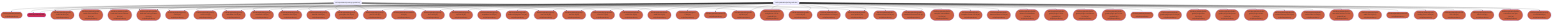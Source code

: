 graph TD
  KaScriptModule_55{{"KaScriptModule(build.gradle.kts)"}}
  KaLibraryModule_1(["KaLibraryModule(annotations-13.0.jar)<br />scriptDependency"])
  KaLibraryModule_3(["KaLibraryModule(classes.2)<br />scriptDependency"])
  KaLibraryModule_4(["KaLibraryModule(classes.3)<br />scriptDependency"])
  KaLibraryModule_5(["KaLibraryModule(classes.4)<br />scriptDependency"])
  KaLibraryModule_6(["KaLibraryModule(gradle-api-8.11.jar)<br />scriptDependency"])
  KaLibraryModule_7(["KaLibraryModule(gradle-core-8.11.jar)<br />scriptDependency"])
  KaLibraryModule_8(["KaLibraryModule(gradle-core-api-8.11.jar)<br />scriptDependency"])
  KaLibraryModule_9(["KaLibraryModule(gradle-installation-beacon-8.11.jar)<br />scriptDependency"])
  KaLibraryModule_10(["KaLibraryModule(gradle-kotlin-dsl-8.11.jar)<br />scriptDependency"])
  KaLibraryModule_11(["KaLibraryModule(gradle-kotlin-dsl-extensions-8.11.jar)<br />scriptDependency"])
  KaLibraryModule_12(["KaLibraryModule(gradle-kotlin-dsl-plugins-5.1.1.jar)<br />scriptDependency"])
  KaLibraryModule_13(["KaLibraryModule(gradle-kotlin-dsl-shared-runtime-8.11.jar)<br />scriptDependency"])
  KaLibraryModule_14(["KaLibraryModule(gradle-kotlin-dsl-tooling-models-8.11.jar)<br />scriptDependency"])
  KaLibraryModule_15(["KaLibraryModule(groovy-3.0.22.jar)<br />scriptDependency"])
  KaLibraryModule_16(["KaLibraryModule(groovy-ant-3.0.22.jar)<br />scriptDependency"])
  KaLibraryModule_17(["KaLibraryModule(groovy-astbuilder-3.0.22.jar)<br />scriptDependency"])
  KaLibraryModule_18(["KaLibraryModule(groovy-console-3.0.22.jar)<br />scriptDependency"])
  KaLibraryModule_19(["KaLibraryModule(groovy-datetime-3.0.22.jar)<br />scriptDependency"])
  KaLibraryModule_20(["KaLibraryModule(groovy-dateutil-3.0.22.jar)<br />scriptDependency"])
  KaLibraryModule_21(["KaLibraryModule(groovy-groovydoc-3.0.22.jar)<br />scriptDependency"])
  KaLibraryModule_22(["KaLibraryModule(groovy-json-3.0.22.jar)<br />scriptDependency"])
  KaLibraryModule_23(["KaLibraryModule(groovy-nio-3.0.22.jar)<br />scriptDependency"])
  KaLibraryModule_24(["KaLibraryModule(groovy-sql-3.0.22.jar)<br />scriptDependency"])
  KaLibraryModule_25(["KaLibraryModule(groovy-templates-3.0.22.jar)<br />scriptDependency"])
  KaLibraryModule_26(["KaLibraryModule(groovy-test-3.0.22.jar)<br />scriptDependency"])
  KaLibraryModule_27(["KaLibraryModule(groovy-xml-3.0.22.jar)<br />scriptDependency"])
  KaLibraryModule_28(["KaLibraryModule(gson-2.8.9.jar)<br />scriptDependency"])
  KaLibraryModule_29(["KaLibraryModule(javaparser-core-3.17.0.jar)<br />scriptDependency"])
  KaLibraryModule_30(["KaLibraryModule(kotlin-assignment-2.0.20-gradle85.jar)<br />scriptDependency"])
  KaLibraryModule_31(["KaLibraryModule(kotlin-build-statistics-2.0.20.jar)<br />scriptDependency"])
  KaLibraryModule_32(["KaLibraryModule(kotlin-build-tools-api-2.0.20.jar)<br />scriptDependency"])
  KaLibraryModule_33(["KaLibraryModule(kotlin-compiler-embeddable-2.0.20.jar)<br />scriptDependency"])
  KaLibraryModule_34(["KaLibraryModule(kotlin-compiler-runner-2.0.20.jar)<br />scriptDependency"])
  KaLibraryModule_35(["KaLibraryModule(kotlin-daemon-client-2.0.20.jar)<br />scriptDependency"])
  KaLibraryModule_36(["KaLibraryModule(kotlin-daemon-embeddable-2.0.20.jar)<br />scriptDependency"])
  KaLibraryModule_37(["KaLibraryModule(kotlin-gradle-plugin-2.0.20-gradle85.jar)<br />scriptDependency"])
  KaLibraryModule_38(["KaLibraryModule(kotlin-gradle-plugin-annotations-2.0.20.jar)<br />scriptDependency"])
  KaLibraryModule_39(["KaLibraryModule(kotlin-gradle-plugin-api-2.0.20-gradle85.jar)<br />scriptDependency"])
  KaLibraryModule_40(["KaLibraryModule(kotlin-gradle-plugin-api-2.0.20.jar)<br />scriptDependency"])
  KaLibraryModule_41(["KaLibraryModule(kotlin-gradle-plugin-idea-2.0.20.jar)<br />scriptDependency"])
  KaLibraryModule_42(["KaLibraryModule(kotlin-gradle-plugin-idea-proto-2.0.20.jar)<br />scriptDependency"])
  KaLibraryModule_43(["KaLibraryModule(kotlin-gradle-plugin-model-2.0.20.jar)<br />scriptDependency"])
  KaLibraryModule_44(["KaLibraryModule(kotlin-klib-commonizer-api-2.0.20.jar)<br />scriptDependency"])
  KaLibraryModule_45(["KaLibraryModule(kotlin-native-utils-2.0.20.jar)<br />scriptDependency"])
  KaLibraryModule_46(["KaLibraryModule(kotlin-reflect-2.0.20.jar)<br />scriptDependency"])
  KaLibraryModule_47(["KaLibraryModule(kotlin-sam-with-receiver-2.0.20-gradle85.jar)<br />scriptDependency"])
  KaLibraryModule_48(["KaLibraryModule(kotlin-stdlib-2.0.20.jar)<br />scriptDependency"])
  KaLibraryModule_49(["KaLibraryModule(kotlin-stdlib-2.0.20.jar.2)<br />scriptDependency"])
  KaLibraryModule_50(["KaLibraryModule(kotlin-tooling-core-2.0.20.jar)<br />scriptDependency"])
  KaLibraryModule_51(["KaLibraryModule(kotlin-util-io-2.0.20.jar)<br />scriptDependency"])
  KaLibraryModule_52(["KaLibraryModule(kotlin-util-klib-2.0.20.jar)<br />scriptDependency"])
  KaLibraryModule_53(["KaLibraryModule(kotlinx-coroutines-core-jvm-1.6.4.jar)<br />scriptDependency"])
  KaLibraryModule_54(["KaLibraryModule(trove4j-1.0.20200330.jar)<br />scriptDependency"])
  KaLibraryModule_0(["KaLibraryModule(SDK)"])
  KaScriptModule_56{{"KaScriptModule(settings.gradle.kts)"}}
  KaLibraryModule_2(["KaLibraryModule(classes)<br />scriptDependency"])
  style KaLibraryModule_1 fill:#CB6040
  style KaLibraryModule_3 fill:#CB6040
  style KaLibraryModule_4 fill:#CB6040
  style KaLibraryModule_5 fill:#CB6040
  style KaLibraryModule_6 fill:#CB6040
  style KaLibraryModule_7 fill:#CB6040
  style KaLibraryModule_8 fill:#CB6040
  style KaLibraryModule_9 fill:#CB6040
  style KaLibraryModule_10 fill:#CB6040
  style KaLibraryModule_11 fill:#CB6040
  style KaLibraryModule_12 fill:#CB6040
  style KaLibraryModule_13 fill:#CB6040
  style KaLibraryModule_14 fill:#CB6040
  style KaLibraryModule_15 fill:#CB6040
  style KaLibraryModule_16 fill:#CB6040
  style KaLibraryModule_17 fill:#CB6040
  style KaLibraryModule_18 fill:#CB6040
  style KaLibraryModule_19 fill:#CB6040
  style KaLibraryModule_20 fill:#CB6040
  style KaLibraryModule_21 fill:#CB6040
  style KaLibraryModule_22 fill:#CB6040
  style KaLibraryModule_23 fill:#CB6040
  style KaLibraryModule_24 fill:#CB6040
  style KaLibraryModule_25 fill:#CB6040
  style KaLibraryModule_26 fill:#CB6040
  style KaLibraryModule_27 fill:#CB6040
  style KaLibraryModule_28 fill:#CB6040
  style KaLibraryModule_29 fill:#CB6040
  style KaLibraryModule_30 fill:#CB6040
  style KaLibraryModule_31 fill:#CB6040
  style KaLibraryModule_32 fill:#CB6040
  style KaLibraryModule_33 fill:#CB6040
  style KaLibraryModule_34 fill:#CB6040
  style KaLibraryModule_35 fill:#CB6040
  style KaLibraryModule_36 fill:#CB6040
  style KaLibraryModule_37 fill:#CB6040
  style KaLibraryModule_38 fill:#CB6040
  style KaLibraryModule_39 fill:#CB6040
  style KaLibraryModule_40 fill:#CB6040
  style KaLibraryModule_41 fill:#CB6040
  style KaLibraryModule_42 fill:#CB6040
  style KaLibraryModule_43 fill:#CB6040
  style KaLibraryModule_44 fill:#CB6040
  style KaLibraryModule_45 fill:#CB6040
  style KaLibraryModule_46 fill:#CB6040
  style KaLibraryModule_47 fill:#CB6040
  style KaLibraryModule_48 fill:#CB6040
  style KaLibraryModule_49 fill:#CB6040
  style KaLibraryModule_50 fill:#CB6040
  style KaLibraryModule_51 fill:#CB6040
  style KaLibraryModule_52 fill:#CB6040
  style KaLibraryModule_53 fill:#CB6040
  style KaLibraryModule_54 fill:#CB6040
  style KaLibraryModule_0 fill:#CC2B52
  style KaLibraryModule_2 fill:#CB6040
  KaScriptModule_55 --> KaLibraryModule_0
  KaScriptModule_55 --> KaLibraryModule_1
  KaScriptModule_55 --> KaLibraryModule_10
  KaScriptModule_55 --> KaLibraryModule_11
  KaScriptModule_55 --> KaLibraryModule_12
  KaScriptModule_55 --> KaLibraryModule_13
  KaScriptModule_55 --> KaLibraryModule_14
  KaScriptModule_55 --> KaLibraryModule_15
  KaScriptModule_55 --> KaLibraryModule_16
  KaScriptModule_55 --> KaLibraryModule_17
  KaScriptModule_55 --> KaLibraryModule_18
  KaScriptModule_55 --> KaLibraryModule_19
  KaScriptModule_55 --> KaLibraryModule_20
  KaScriptModule_55 --> KaLibraryModule_21
  KaScriptModule_55 --> KaLibraryModule_22
  KaScriptModule_55 --> KaLibraryModule_23
  KaScriptModule_55 --> KaLibraryModule_24
  KaScriptModule_55 --> KaLibraryModule_25
  KaScriptModule_55 --> KaLibraryModule_26
  KaScriptModule_55 --> KaLibraryModule_27
  KaScriptModule_55 --> KaLibraryModule_28
  KaScriptModule_55 --> KaLibraryModule_29
  KaScriptModule_55 --> KaLibraryModule_3
  KaScriptModule_55 --> KaLibraryModule_30
  KaScriptModule_55 --> KaLibraryModule_31
  KaScriptModule_55 --> KaLibraryModule_32
  KaScriptModule_55 --> KaLibraryModule_33
  KaScriptModule_55 --> KaLibraryModule_34
  KaScriptModule_55 --> KaLibraryModule_35
  KaScriptModule_55 --> KaLibraryModule_36
  KaScriptModule_55 --> KaLibraryModule_37
  KaScriptModule_55 --> KaLibraryModule_38
  KaScriptModule_55 --> KaLibraryModule_39
  KaScriptModule_55 --> KaLibraryModule_4
  KaScriptModule_55 --> KaLibraryModule_40
  KaScriptModule_55 --> KaLibraryModule_41
  KaScriptModule_55 --> KaLibraryModule_42
  KaScriptModule_55 --> KaLibraryModule_43
  KaScriptModule_55 --> KaLibraryModule_44
  KaScriptModule_55 --> KaLibraryModule_45
  KaScriptModule_55 --> KaLibraryModule_46
  KaScriptModule_55 --> KaLibraryModule_47
  KaScriptModule_55 --> KaLibraryModule_48
  KaScriptModule_55 --> KaLibraryModule_49
  KaScriptModule_55 --> KaLibraryModule_5
  KaScriptModule_55 --> KaLibraryModule_50
  KaScriptModule_55 --> KaLibraryModule_51
  KaScriptModule_55 --> KaLibraryModule_52
  KaScriptModule_55 --> KaLibraryModule_53
  KaScriptModule_55 --> KaLibraryModule_54
  KaScriptModule_55 --> KaLibraryModule_6
  KaScriptModule_55 --> KaLibraryModule_7
  KaScriptModule_55 --> KaLibraryModule_8
  KaScriptModule_55 --> KaLibraryModule_9
  KaScriptModule_56 --> KaLibraryModule_0
  KaScriptModule_56 --> KaLibraryModule_10
  KaScriptModule_56 --> KaLibraryModule_11
  KaScriptModule_56 --> KaLibraryModule_13
  KaScriptModule_56 --> KaLibraryModule_14
  KaScriptModule_56 --> KaLibraryModule_15
  KaScriptModule_56 --> KaLibraryModule_16
  KaScriptModule_56 --> KaLibraryModule_17
  KaScriptModule_56 --> KaLibraryModule_18
  KaScriptModule_56 --> KaLibraryModule_19
  KaScriptModule_56 --> KaLibraryModule_2
  KaScriptModule_56 --> KaLibraryModule_20
  KaScriptModule_56 --> KaLibraryModule_21
  KaScriptModule_56 --> KaLibraryModule_22
  KaScriptModule_56 --> KaLibraryModule_23
  KaScriptModule_56 --> KaLibraryModule_24
  KaScriptModule_56 --> KaLibraryModule_25
  KaScriptModule_56 --> KaLibraryModule_26
  KaScriptModule_56 --> KaLibraryModule_27
  KaScriptModule_56 --> KaLibraryModule_29
  KaScriptModule_56 --> KaLibraryModule_46
  KaScriptModule_56 --> KaLibraryModule_48
  KaScriptModule_56 --> KaLibraryModule_6
  KaScriptModule_56 --> KaLibraryModule_7
  KaScriptModule_56 --> KaLibraryModule_8
  KaScriptModule_56 --> KaLibraryModule_9
  linkStyle 0 stroke:black
  linkStyle 1 stroke:black
  linkStyle 2 stroke:black
  linkStyle 3 stroke:black
  linkStyle 4 stroke:black
  linkStyle 5 stroke:black
  linkStyle 6 stroke:black
  linkStyle 7 stroke:black
  linkStyle 8 stroke:black
  linkStyle 9 stroke:black
  linkStyle 10 stroke:black
  linkStyle 11 stroke:black
  linkStyle 12 stroke:black
  linkStyle 13 stroke:black
  linkStyle 14 stroke:black
  linkStyle 15 stroke:black
  linkStyle 16 stroke:black
  linkStyle 17 stroke:black
  linkStyle 18 stroke:black
  linkStyle 19 stroke:black
  linkStyle 20 stroke:black
  linkStyle 21 stroke:black
  linkStyle 22 stroke:black
  linkStyle 23 stroke:black
  linkStyle 24 stroke:black
  linkStyle 25 stroke:black
  linkStyle 26 stroke:black
  linkStyle 27 stroke:black
  linkStyle 28 stroke:black
  linkStyle 29 stroke:black
  linkStyle 30 stroke:black
  linkStyle 31 stroke:black
  linkStyle 32 stroke:black
  linkStyle 33 stroke:black
  linkStyle 34 stroke:black
  linkStyle 35 stroke:black
  linkStyle 36 stroke:black
  linkStyle 37 stroke:black
  linkStyle 38 stroke:black
  linkStyle 39 stroke:black
  linkStyle 40 stroke:black
  linkStyle 41 stroke:black
  linkStyle 42 stroke:black
  linkStyle 43 stroke:black
  linkStyle 44 stroke:black
  linkStyle 45 stroke:black
  linkStyle 46 stroke:black
  linkStyle 47 stroke:black
  linkStyle 48 stroke:black
  linkStyle 49 stroke:black
  linkStyle 50 stroke:black
  linkStyle 51 stroke:black
  linkStyle 52 stroke:black
  linkStyle 53 stroke:black
  linkStyle 54 stroke:black
  linkStyle 55 stroke:black
  linkStyle 56 stroke:black
  linkStyle 57 stroke:black
  linkStyle 58 stroke:black
  linkStyle 59 stroke:black
  linkStyle 60 stroke:black
  linkStyle 61 stroke:black
  linkStyle 62 stroke:black
  linkStyle 63 stroke:black
  linkStyle 64 stroke:black
  linkStyle 65 stroke:black
  linkStyle 66 stroke:black
  linkStyle 67 stroke:black
  linkStyle 68 stroke:black
  linkStyle 69 stroke:black
  linkStyle 70 stroke:black
  linkStyle 71 stroke:black
  linkStyle 72 stroke:black
  linkStyle 73 stroke:black
  linkStyle 74 stroke:black
  linkStyle 75 stroke:black
  linkStyle 76 stroke:black
  linkStyle 77 stroke:black
  linkStyle 78 stroke:black
  linkStyle 79 stroke:black